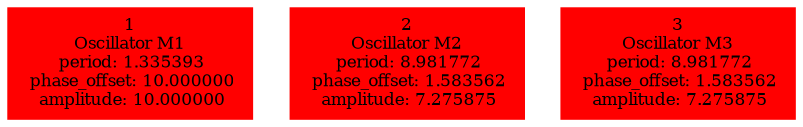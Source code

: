  digraph g{ forcelabels=true;
1 [label=<1<BR />Oscillator M1<BR /> period: 1.335393<BR /> phase_offset: 10.000000<BR /> amplitude: 10.000000>, shape=box,color=red,style=filled,fontsize=8];2 [label=<2<BR />Oscillator M2<BR /> period: 8.981772<BR /> phase_offset: 1.583562<BR /> amplitude: 7.275875>, shape=box,color=red,style=filled,fontsize=8];3 [label=<3<BR />Oscillator M3<BR /> period: 8.981772<BR /> phase_offset: 1.583562<BR /> amplitude: 7.275875>, shape=box,color=red,style=filled,fontsize=8]; }

